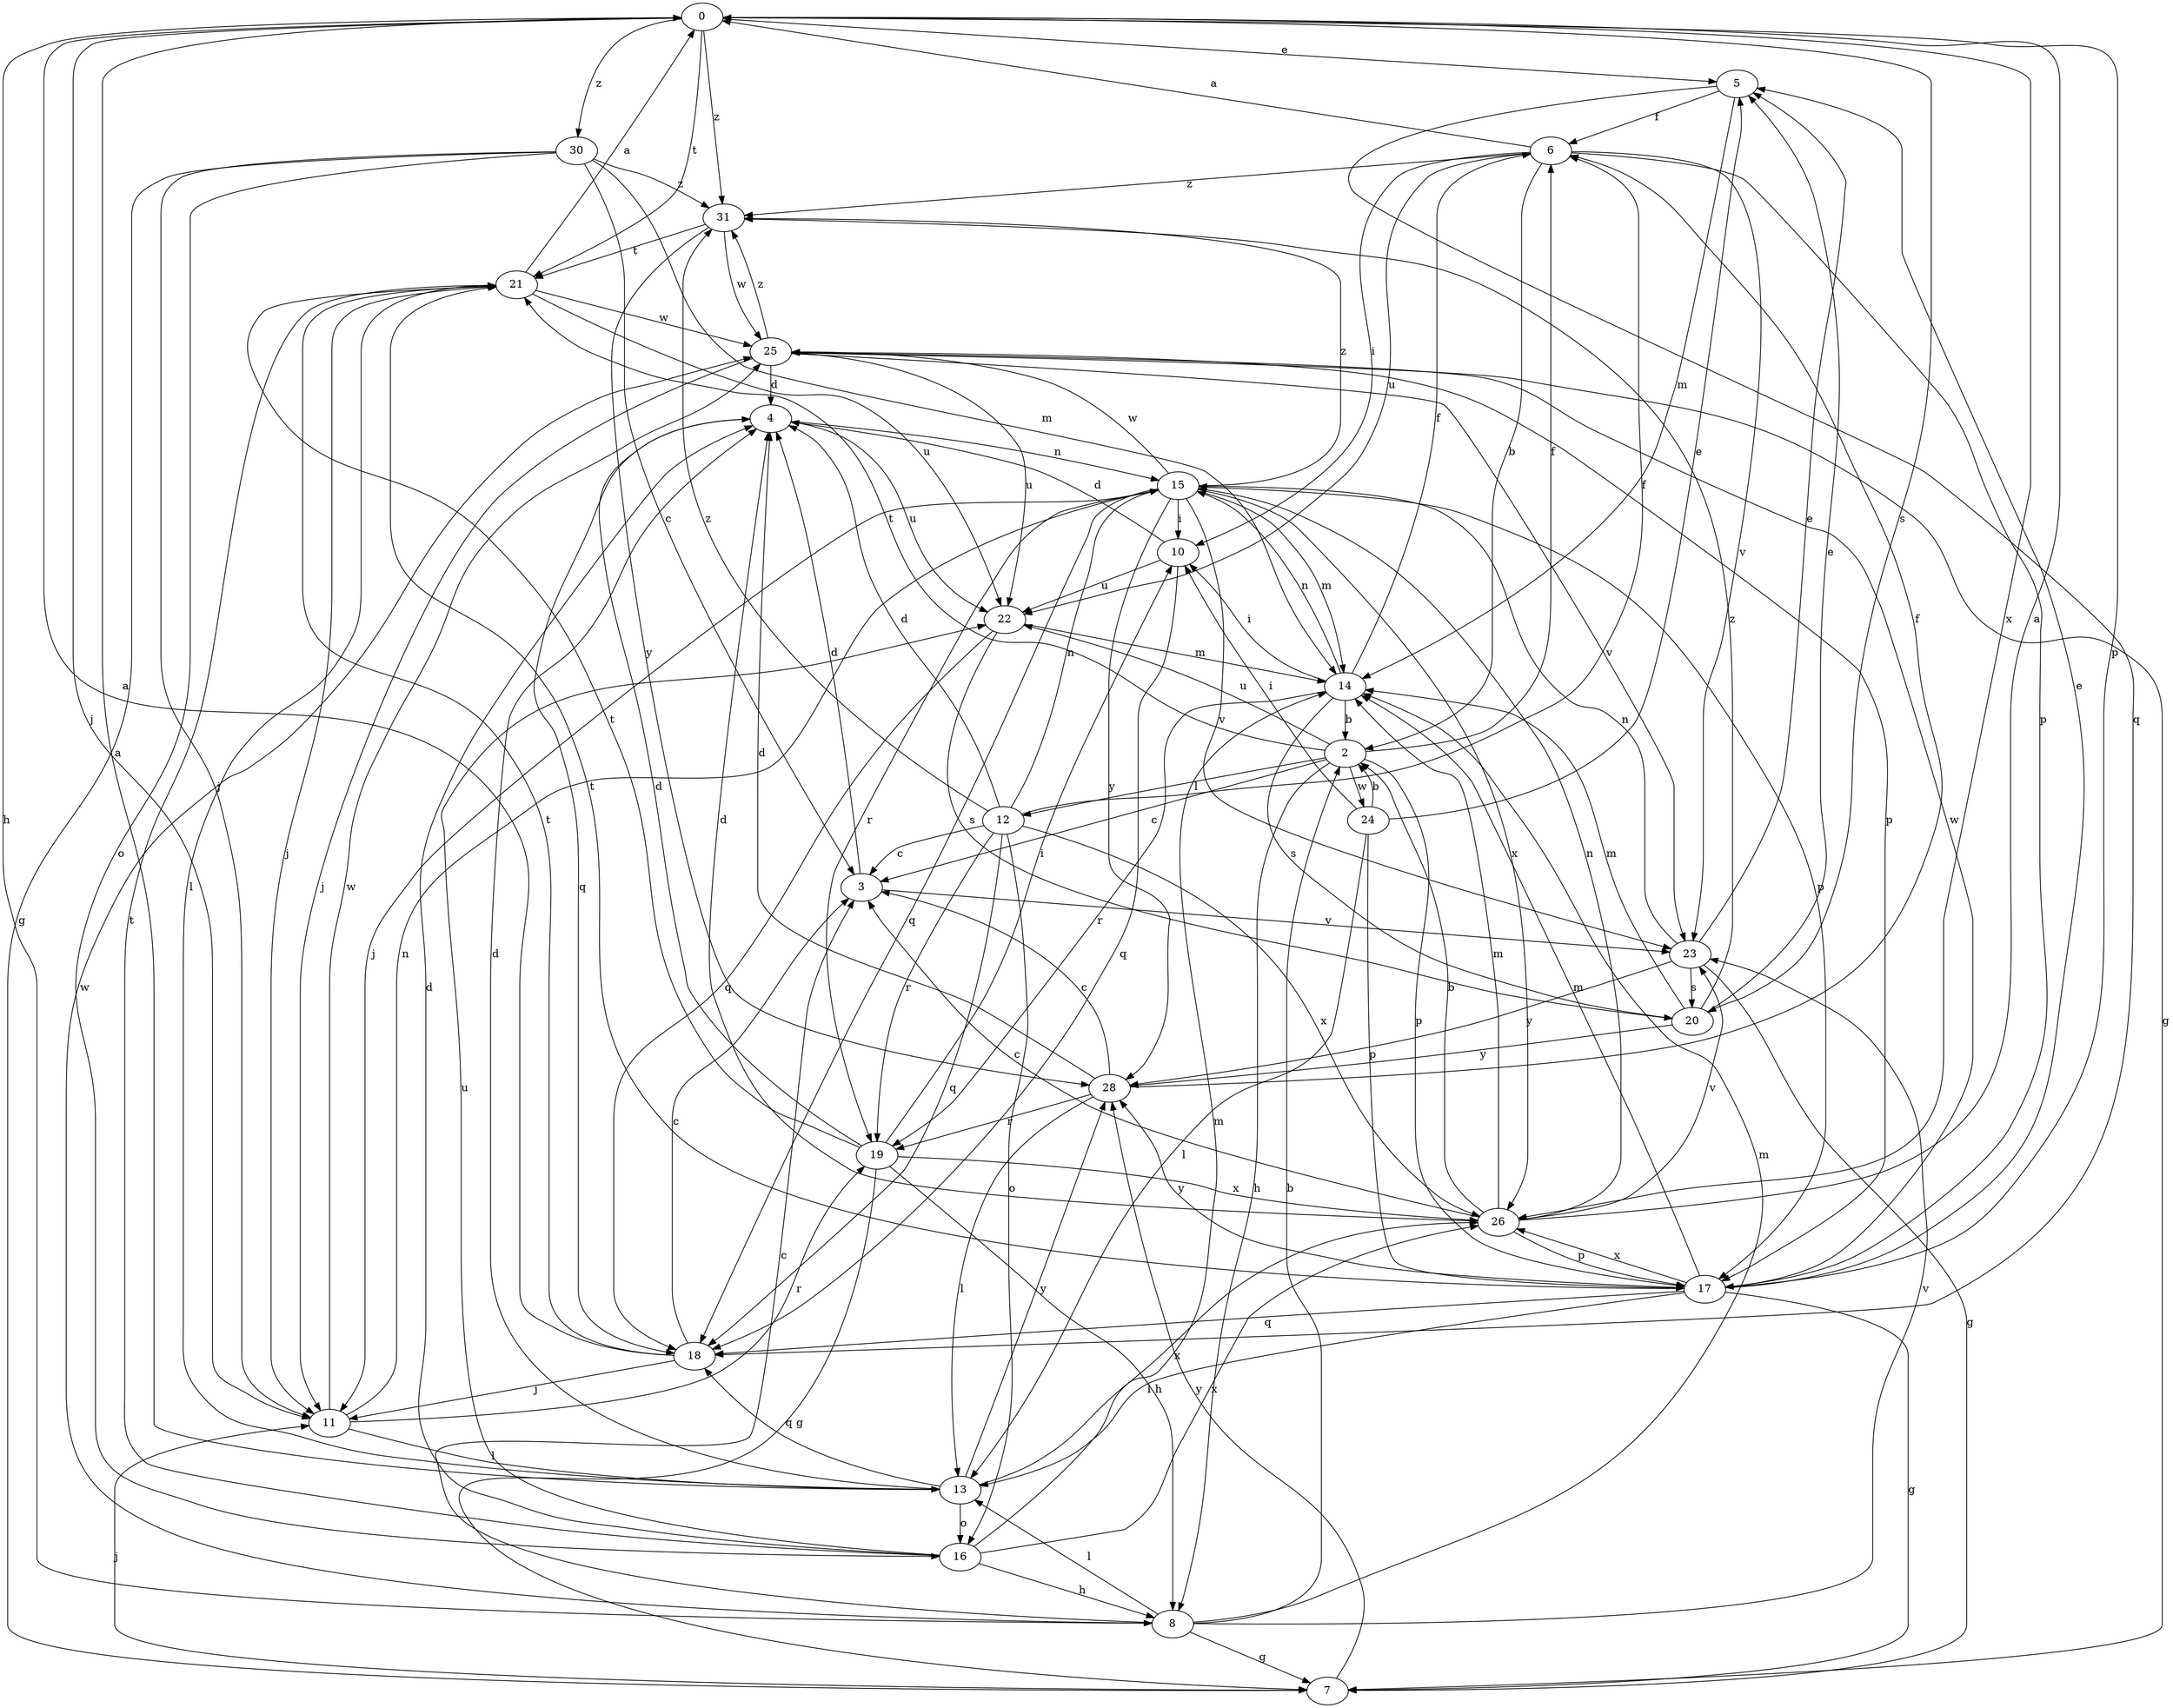 strict digraph  {
0;
2;
3;
4;
5;
6;
7;
8;
10;
11;
12;
13;
14;
15;
16;
17;
18;
19;
20;
21;
22;
23;
24;
25;
26;
28;
30;
31;
0 -> 5  [label=e];
0 -> 8  [label=h];
0 -> 11  [label=j];
0 -> 17  [label=p];
0 -> 20  [label=s];
0 -> 21  [label=t];
0 -> 26  [label=x];
0 -> 30  [label=z];
0 -> 31  [label=z];
2 -> 3  [label=c];
2 -> 6  [label=f];
2 -> 8  [label=h];
2 -> 12  [label=l];
2 -> 17  [label=p];
2 -> 21  [label=t];
2 -> 22  [label=u];
2 -> 24  [label=w];
3 -> 4  [label=d];
3 -> 23  [label=v];
4 -> 15  [label=n];
4 -> 18  [label=q];
4 -> 22  [label=u];
5 -> 6  [label=f];
5 -> 14  [label=m];
5 -> 18  [label=q];
6 -> 0  [label=a];
6 -> 2  [label=b];
6 -> 10  [label=i];
6 -> 17  [label=p];
6 -> 22  [label=u];
6 -> 23  [label=v];
6 -> 31  [label=z];
7 -> 11  [label=j];
7 -> 28  [label=y];
8 -> 2  [label=b];
8 -> 3  [label=c];
8 -> 7  [label=g];
8 -> 13  [label=l];
8 -> 14  [label=m];
8 -> 23  [label=v];
8 -> 25  [label=w];
10 -> 4  [label=d];
10 -> 18  [label=q];
10 -> 22  [label=u];
11 -> 13  [label=l];
11 -> 15  [label=n];
11 -> 19  [label=r];
11 -> 25  [label=w];
12 -> 3  [label=c];
12 -> 4  [label=d];
12 -> 6  [label=f];
12 -> 15  [label=n];
12 -> 16  [label=o];
12 -> 18  [label=q];
12 -> 19  [label=r];
12 -> 26  [label=x];
12 -> 31  [label=z];
13 -> 0  [label=a];
13 -> 4  [label=d];
13 -> 16  [label=o];
13 -> 18  [label=q];
13 -> 26  [label=x];
13 -> 28  [label=y];
14 -> 2  [label=b];
14 -> 6  [label=f];
14 -> 10  [label=i];
14 -> 15  [label=n];
14 -> 19  [label=r];
14 -> 20  [label=s];
15 -> 10  [label=i];
15 -> 11  [label=j];
15 -> 14  [label=m];
15 -> 17  [label=p];
15 -> 18  [label=q];
15 -> 19  [label=r];
15 -> 23  [label=v];
15 -> 25  [label=w];
15 -> 26  [label=x];
15 -> 28  [label=y];
15 -> 31  [label=z];
16 -> 4  [label=d];
16 -> 8  [label=h];
16 -> 14  [label=m];
16 -> 21  [label=t];
16 -> 22  [label=u];
16 -> 26  [label=x];
17 -> 5  [label=e];
17 -> 7  [label=g];
17 -> 13  [label=l];
17 -> 14  [label=m];
17 -> 18  [label=q];
17 -> 21  [label=t];
17 -> 25  [label=w];
17 -> 26  [label=x];
17 -> 28  [label=y];
18 -> 0  [label=a];
18 -> 3  [label=c];
18 -> 11  [label=j];
18 -> 21  [label=t];
19 -> 4  [label=d];
19 -> 7  [label=g];
19 -> 8  [label=h];
19 -> 10  [label=i];
19 -> 21  [label=t];
19 -> 26  [label=x];
20 -> 5  [label=e];
20 -> 14  [label=m];
20 -> 28  [label=y];
20 -> 31  [label=z];
21 -> 0  [label=a];
21 -> 11  [label=j];
21 -> 13  [label=l];
21 -> 22  [label=u];
21 -> 25  [label=w];
22 -> 14  [label=m];
22 -> 18  [label=q];
22 -> 20  [label=s];
23 -> 5  [label=e];
23 -> 7  [label=g];
23 -> 15  [label=n];
23 -> 20  [label=s];
23 -> 28  [label=y];
24 -> 2  [label=b];
24 -> 5  [label=e];
24 -> 10  [label=i];
24 -> 13  [label=l];
24 -> 17  [label=p];
25 -> 4  [label=d];
25 -> 7  [label=g];
25 -> 11  [label=j];
25 -> 17  [label=p];
25 -> 22  [label=u];
25 -> 23  [label=v];
25 -> 31  [label=z];
26 -> 0  [label=a];
26 -> 2  [label=b];
26 -> 3  [label=c];
26 -> 4  [label=d];
26 -> 14  [label=m];
26 -> 15  [label=n];
26 -> 17  [label=p];
26 -> 23  [label=v];
28 -> 3  [label=c];
28 -> 4  [label=d];
28 -> 6  [label=f];
28 -> 13  [label=l];
28 -> 19  [label=r];
30 -> 3  [label=c];
30 -> 7  [label=g];
30 -> 11  [label=j];
30 -> 14  [label=m];
30 -> 16  [label=o];
30 -> 31  [label=z];
31 -> 21  [label=t];
31 -> 25  [label=w];
31 -> 28  [label=y];
}
